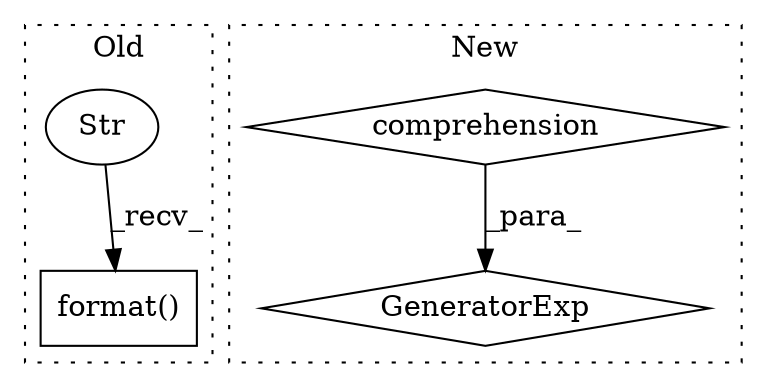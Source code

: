 digraph G {
subgraph cluster0 {
1 [label="format()" a="75" s="2307,2332" l="13,1" shape="box"];
3 [label="Str" a="66" s="2307" l="5" shape="ellipse"];
label = "Old";
style="dotted";
}
subgraph cluster1 {
2 [label="GeneratorExp" a="55" s="2662" l="10" shape="diamond"];
4 [label="comprehension" a="45" s="2694" l="3" shape="diamond"];
label = "New";
style="dotted";
}
3 -> 1 [label="_recv_"];
4 -> 2 [label="_para_"];
}